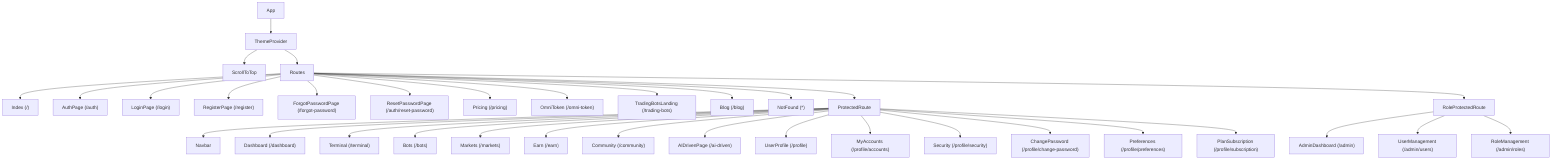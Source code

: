 graph TD
  App --> ThemeProvider
  ThemeProvider --> ScrollToTop
  ThemeProvider --> Routes
  Routes --> Index["Index (/)"]
  Routes --> AuthPage["AuthPage (/auth)"]
  Routes --> LoginPage["LoginPage (/login)"]
  Routes --> RegisterPage["RegisterPage (/register)"]
  Routes --> ForgotPasswordPage["ForgotPasswordPage (/forgot-password)"]
  Routes --> ResetPasswordPage["ResetPasswordPage (/auth/reset-password)"]
  Routes --> Pricing["Pricing (/pricing)"]
  Routes --> OmniToken["OmniToken (/omni-token)"]
  Routes --> TradingBotsLanding["TradingBotsLanding (/trading-bots)"]
  Routes --> Blog["Blog (/blog)"]
  Routes --> NotFound["NotFound (*)"]

  Routes --> ProtectedRoute
  ProtectedRoute --> Navbar
  ProtectedRoute --> Dashboard["Dashboard (/dashboard)"]
  ProtectedRoute --> Terminal["Terminal (/terminal)"]
  ProtectedRoute --> Bots["Bots (/bots)"]
  ProtectedRoute --> Markets["Markets (/markets)"]
  ProtectedRoute --> Earn["Earn (/earn)"]
  ProtectedRoute --> Community["Community (/community)"]
  ProtectedRoute --> AIDrivenPage["AIDrivenPage (/ai-driven)"]
  ProtectedRoute --> UserProfile["UserProfile (/profile)"]
  ProtectedRoute --> MyAccounts["MyAccounts (/profile/accounts)"]
  ProtectedRoute --> Security["Security (/profile/security)"]
  ProtectedRoute --> ChangePassword["ChangePassword (/profile/change-password)"]
  ProtectedRoute --> Preferences["Preferences (/profile/preferences)"]
  ProtectedRoute --> PlanSubscription["PlanSubscription (/profile/subscription)"]

  Routes --> RoleProtectedRoute
  RoleProtectedRoute --> AdminDashboard["AdminDashboard (/admin)"]
  RoleProtectedRoute --> UserManagement["UserManagement (/admin/users)"]
  RoleProtectedRoute --> RoleManagement["RoleManagement (/admin/roles)"]